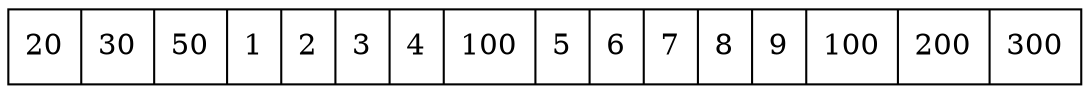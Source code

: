 digraph G{ node [shape = record ];
 rankdir=LR;X[label="{ 20|30|50|1|2|3|4|100|5|6|7|8|9|100|200|300}"]}

